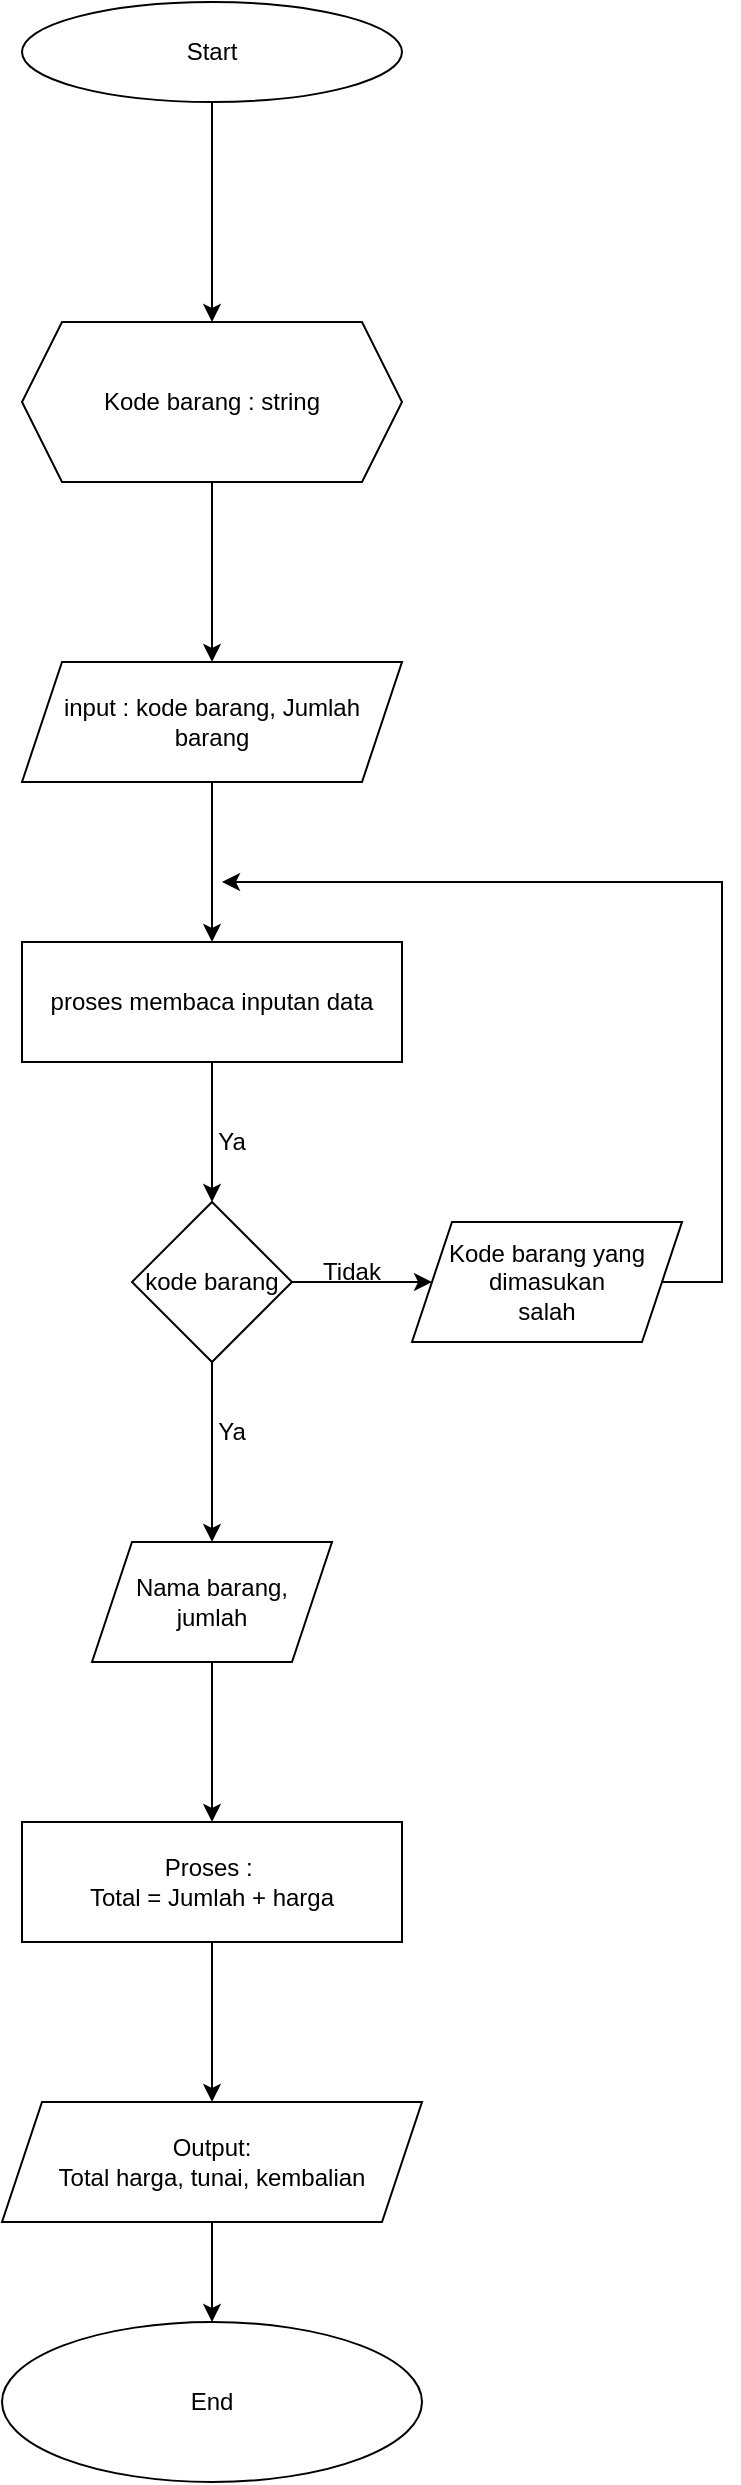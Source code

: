 <mxfile version="21.0.8" type="device"><diagram id="C5RBs43oDa-KdzZeNtuy" name="Page-1"><mxGraphModel dx="794" dy="462" grid="1" gridSize="10" guides="1" tooltips="1" connect="1" arrows="1" fold="1" page="1" pageScale="1" pageWidth="827" pageHeight="1169" math="0" shadow="0"><root><mxCell id="WIyWlLk6GJQsqaUBKTNV-0"/><mxCell id="WIyWlLk6GJQsqaUBKTNV-1" parent="WIyWlLk6GJQsqaUBKTNV-0"/><mxCell id="-jzpOrZrgQaQr5Bb7Yet-2" value="" style="edgeStyle=orthogonalEdgeStyle;rounded=0;orthogonalLoop=1;jettySize=auto;html=1;" edge="1" parent="WIyWlLk6GJQsqaUBKTNV-1" source="-jzpOrZrgQaQr5Bb7Yet-0" target="-jzpOrZrgQaQr5Bb7Yet-1"><mxGeometry relative="1" as="geometry"/></mxCell><mxCell id="-jzpOrZrgQaQr5Bb7Yet-0" value="Start" style="ellipse;whiteSpace=wrap;html=1;" vertex="1" parent="WIyWlLk6GJQsqaUBKTNV-1"><mxGeometry x="10" width="190" height="50" as="geometry"/></mxCell><mxCell id="-jzpOrZrgQaQr5Bb7Yet-4" value="" style="edgeStyle=orthogonalEdgeStyle;rounded=0;orthogonalLoop=1;jettySize=auto;html=1;" edge="1" parent="WIyWlLk6GJQsqaUBKTNV-1" source="-jzpOrZrgQaQr5Bb7Yet-1" target="-jzpOrZrgQaQr5Bb7Yet-3"><mxGeometry relative="1" as="geometry"/></mxCell><mxCell id="-jzpOrZrgQaQr5Bb7Yet-1" value="Kode barang : string" style="shape=hexagon;perimeter=hexagonPerimeter2;whiteSpace=wrap;html=1;fixedSize=1;" vertex="1" parent="WIyWlLk6GJQsqaUBKTNV-1"><mxGeometry x="10" y="160" width="190" height="80" as="geometry"/></mxCell><mxCell id="-jzpOrZrgQaQr5Bb7Yet-6" value="" style="edgeStyle=orthogonalEdgeStyle;rounded=0;orthogonalLoop=1;jettySize=auto;html=1;" edge="1" parent="WIyWlLk6GJQsqaUBKTNV-1" source="-jzpOrZrgQaQr5Bb7Yet-3" target="-jzpOrZrgQaQr5Bb7Yet-5"><mxGeometry relative="1" as="geometry"/></mxCell><mxCell id="-jzpOrZrgQaQr5Bb7Yet-3" value="input : kode barang, Jumlah barang" style="shape=parallelogram;perimeter=parallelogramPerimeter;whiteSpace=wrap;html=1;fixedSize=1;" vertex="1" parent="WIyWlLk6GJQsqaUBKTNV-1"><mxGeometry x="10" y="330" width="190" height="60" as="geometry"/></mxCell><mxCell id="-jzpOrZrgQaQr5Bb7Yet-8" value="" style="edgeStyle=orthogonalEdgeStyle;rounded=0;orthogonalLoop=1;jettySize=auto;html=1;" edge="1" parent="WIyWlLk6GJQsqaUBKTNV-1" source="-jzpOrZrgQaQr5Bb7Yet-5" target="-jzpOrZrgQaQr5Bb7Yet-7"><mxGeometry relative="1" as="geometry"/></mxCell><mxCell id="-jzpOrZrgQaQr5Bb7Yet-5" value="proses membaca inputan data" style="whiteSpace=wrap;html=1;" vertex="1" parent="WIyWlLk6GJQsqaUBKTNV-1"><mxGeometry x="10" y="470" width="190" height="60" as="geometry"/></mxCell><mxCell id="-jzpOrZrgQaQr5Bb7Yet-10" value="" style="edgeStyle=orthogonalEdgeStyle;rounded=0;orthogonalLoop=1;jettySize=auto;html=1;" edge="1" parent="WIyWlLk6GJQsqaUBKTNV-1" source="-jzpOrZrgQaQr5Bb7Yet-7" target="-jzpOrZrgQaQr5Bb7Yet-9"><mxGeometry relative="1" as="geometry"/></mxCell><mxCell id="-jzpOrZrgQaQr5Bb7Yet-14" value="" style="edgeStyle=orthogonalEdgeStyle;rounded=0;orthogonalLoop=1;jettySize=auto;html=1;" edge="1" parent="WIyWlLk6GJQsqaUBKTNV-1" source="-jzpOrZrgQaQr5Bb7Yet-7" target="-jzpOrZrgQaQr5Bb7Yet-13"><mxGeometry relative="1" as="geometry"/></mxCell><mxCell id="-jzpOrZrgQaQr5Bb7Yet-7" value="kode barang" style="rhombus;whiteSpace=wrap;html=1;" vertex="1" parent="WIyWlLk6GJQsqaUBKTNV-1"><mxGeometry x="65" y="600" width="80" height="80" as="geometry"/></mxCell><mxCell id="-jzpOrZrgQaQr5Bb7Yet-18" value="" style="edgeStyle=orthogonalEdgeStyle;rounded=0;orthogonalLoop=1;jettySize=auto;html=1;" edge="1" parent="WIyWlLk6GJQsqaUBKTNV-1" source="-jzpOrZrgQaQr5Bb7Yet-9" target="-jzpOrZrgQaQr5Bb7Yet-17"><mxGeometry relative="1" as="geometry"/></mxCell><mxCell id="-jzpOrZrgQaQr5Bb7Yet-9" value="Nama barang, &lt;br&gt;jumlah" style="shape=parallelogram;perimeter=parallelogramPerimeter;whiteSpace=wrap;html=1;fixedSize=1;" vertex="1" parent="WIyWlLk6GJQsqaUBKTNV-1"><mxGeometry x="45" y="770" width="120" height="60" as="geometry"/></mxCell><mxCell id="-jzpOrZrgQaQr5Bb7Yet-11" value="Ya" style="text;html=1;strokeColor=none;fillColor=none;align=center;verticalAlign=middle;whiteSpace=wrap;rounded=0;" vertex="1" parent="WIyWlLk6GJQsqaUBKTNV-1"><mxGeometry x="85" y="554.5" width="60" height="30" as="geometry"/></mxCell><mxCell id="-jzpOrZrgQaQr5Bb7Yet-12" value="Ya" style="text;html=1;strokeColor=none;fillColor=none;align=center;verticalAlign=middle;whiteSpace=wrap;rounded=0;" vertex="1" parent="WIyWlLk6GJQsqaUBKTNV-1"><mxGeometry x="85" y="700" width="60" height="30" as="geometry"/></mxCell><mxCell id="-jzpOrZrgQaQr5Bb7Yet-13" value="Kode barang yang dimasukan &lt;br&gt;salah" style="shape=parallelogram;perimeter=parallelogramPerimeter;whiteSpace=wrap;html=1;fixedSize=1;" vertex="1" parent="WIyWlLk6GJQsqaUBKTNV-1"><mxGeometry x="205" y="610" width="135" height="60" as="geometry"/></mxCell><mxCell id="-jzpOrZrgQaQr5Bb7Yet-15" value="Tidak" style="text;html=1;strokeColor=none;fillColor=none;align=center;verticalAlign=middle;whiteSpace=wrap;rounded=0;" vertex="1" parent="WIyWlLk6GJQsqaUBKTNV-1"><mxGeometry x="145" y="620" width="60" height="30" as="geometry"/></mxCell><mxCell id="-jzpOrZrgQaQr5Bb7Yet-16" value="" style="endArrow=classic;html=1;rounded=0;" edge="1" parent="WIyWlLk6GJQsqaUBKTNV-1"><mxGeometry width="50" height="50" relative="1" as="geometry"><mxPoint x="330" y="640" as="sourcePoint"/><mxPoint x="110" y="440" as="targetPoint"/><Array as="points"><mxPoint x="360" y="640"/><mxPoint x="360" y="560"/><mxPoint x="360" y="440"/></Array></mxGeometry></mxCell><mxCell id="-jzpOrZrgQaQr5Bb7Yet-20" value="" style="edgeStyle=orthogonalEdgeStyle;rounded=0;orthogonalLoop=1;jettySize=auto;html=1;" edge="1" parent="WIyWlLk6GJQsqaUBKTNV-1" source="-jzpOrZrgQaQr5Bb7Yet-17" target="-jzpOrZrgQaQr5Bb7Yet-19"><mxGeometry relative="1" as="geometry"/></mxCell><mxCell id="-jzpOrZrgQaQr5Bb7Yet-17" value="Proses :&amp;nbsp;&lt;br&gt;Total = Jumlah + harga" style="whiteSpace=wrap;html=1;" vertex="1" parent="WIyWlLk6GJQsqaUBKTNV-1"><mxGeometry x="10" y="910" width="190" height="60" as="geometry"/></mxCell><mxCell id="-jzpOrZrgQaQr5Bb7Yet-22" value="" style="edgeStyle=orthogonalEdgeStyle;rounded=0;orthogonalLoop=1;jettySize=auto;html=1;" edge="1" parent="WIyWlLk6GJQsqaUBKTNV-1" source="-jzpOrZrgQaQr5Bb7Yet-19" target="-jzpOrZrgQaQr5Bb7Yet-21"><mxGeometry relative="1" as="geometry"/></mxCell><mxCell id="-jzpOrZrgQaQr5Bb7Yet-19" value="Output:&lt;br&gt;Total harga, tunai, kembalian" style="shape=parallelogram;perimeter=parallelogramPerimeter;whiteSpace=wrap;html=1;fixedSize=1;" vertex="1" parent="WIyWlLk6GJQsqaUBKTNV-1"><mxGeometry y="1050" width="210" height="60" as="geometry"/></mxCell><mxCell id="-jzpOrZrgQaQr5Bb7Yet-21" value="End" style="ellipse;whiteSpace=wrap;html=1;" vertex="1" parent="WIyWlLk6GJQsqaUBKTNV-1"><mxGeometry y="1160" width="210" height="80" as="geometry"/></mxCell></root></mxGraphModel></diagram></mxfile>
